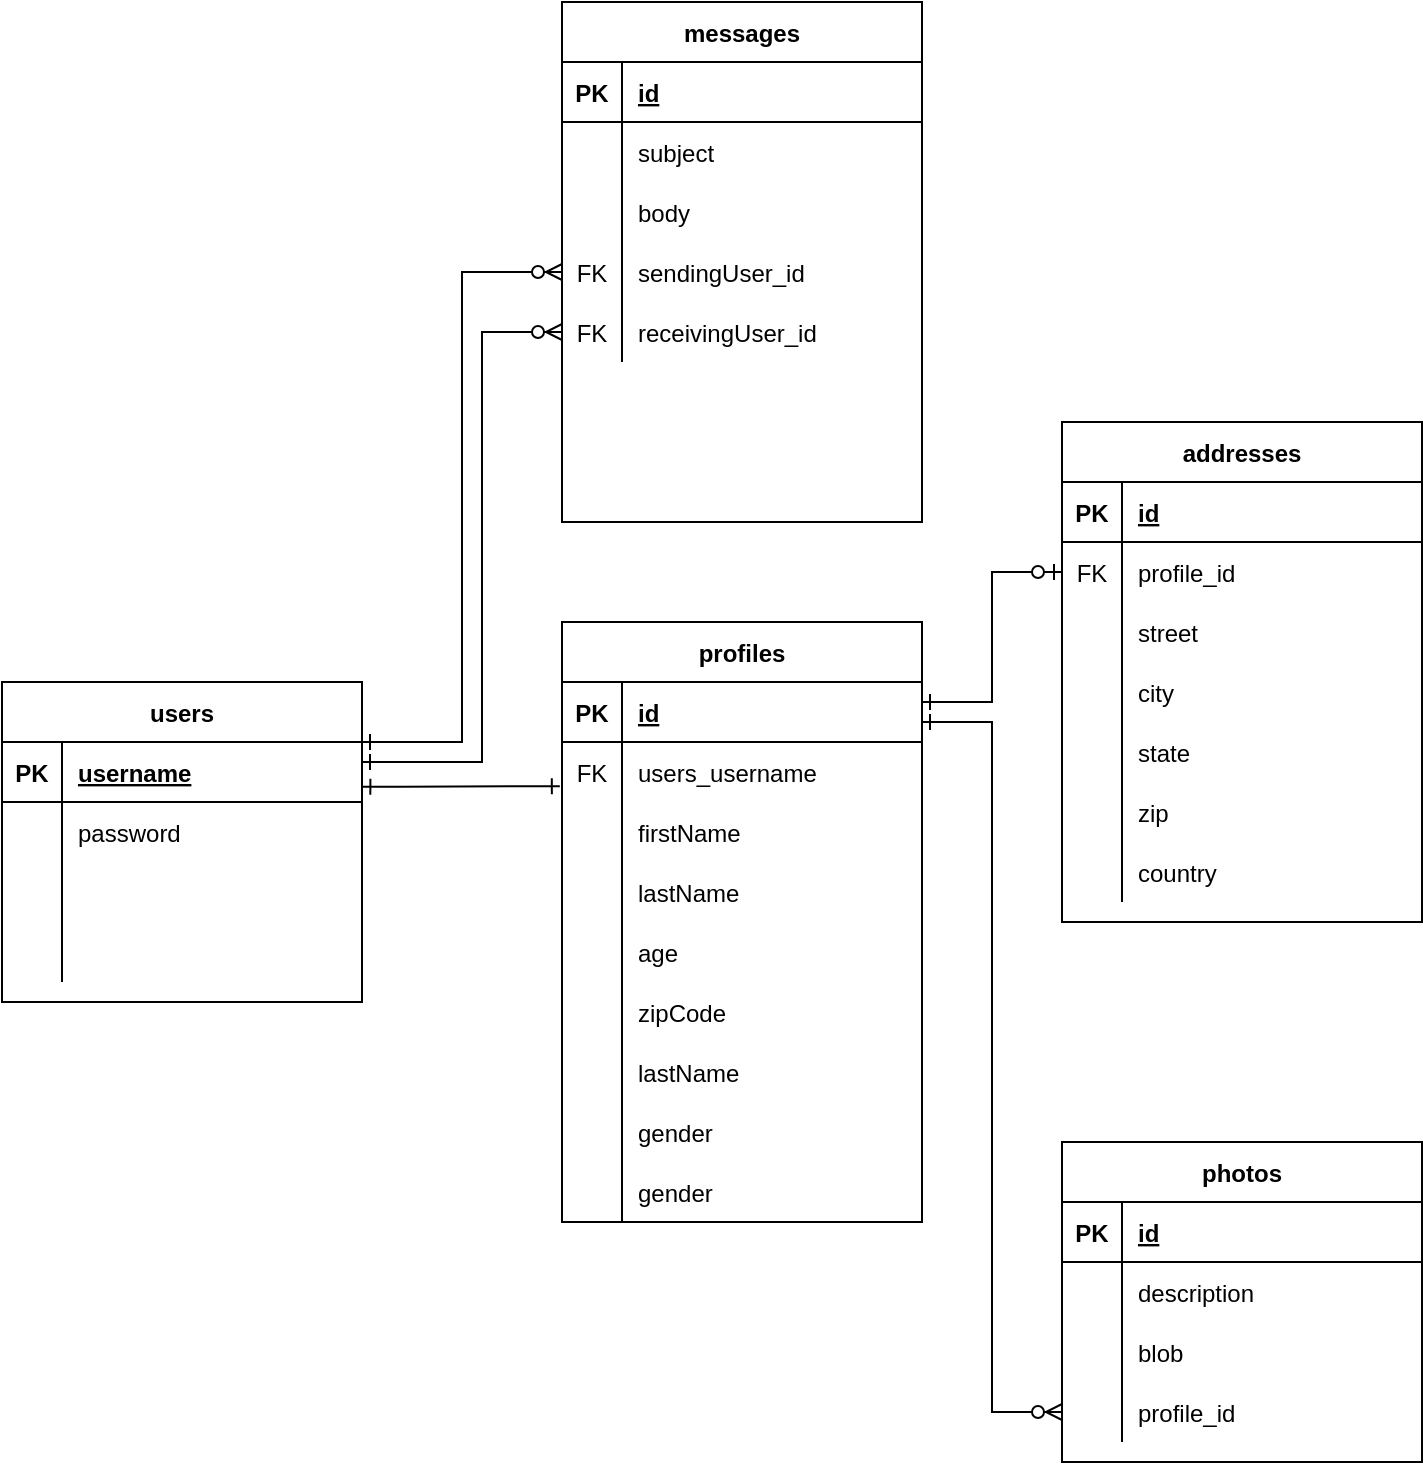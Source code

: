 <mxfile version="14.2.4" type="github"><diagram id="PAOuNJBse6k72HpRpejP" name="Page-1"><mxGraphModel dx="865" dy="457" grid="1" gridSize="10" guides="1" tooltips="1" connect="1" arrows="1" fold="1" page="1" pageScale="1" pageWidth="850" pageHeight="1100" math="0" shadow="0"><root><mxCell id="0"/><mxCell id="1" parent="0"/><mxCell id="RuIqJ54dBwlTN446MQ1v-1" value="users" style="shape=table;startSize=30;container=1;collapsible=1;childLayout=tableLayout;fixedRows=1;rowLines=0;fontStyle=1;align=center;resizeLast=1;" vertex="1" parent="1"><mxGeometry x="40" y="360" width="180" height="160" as="geometry"/></mxCell><mxCell id="RuIqJ54dBwlTN446MQ1v-2" value="" style="shape=partialRectangle;collapsible=0;dropTarget=0;pointerEvents=0;fillColor=none;top=0;left=0;bottom=1;right=0;points=[[0,0.5],[1,0.5]];portConstraint=eastwest;" vertex="1" parent="RuIqJ54dBwlTN446MQ1v-1"><mxGeometry y="30" width="180" height="30" as="geometry"/></mxCell><mxCell id="RuIqJ54dBwlTN446MQ1v-3" value="PK" style="shape=partialRectangle;connectable=0;fillColor=none;top=0;left=0;bottom=0;right=0;fontStyle=1;overflow=hidden;" vertex="1" parent="RuIqJ54dBwlTN446MQ1v-2"><mxGeometry width="30" height="30" as="geometry"/></mxCell><mxCell id="RuIqJ54dBwlTN446MQ1v-4" value="username" style="shape=partialRectangle;connectable=0;fillColor=none;top=0;left=0;bottom=0;right=0;align=left;spacingLeft=6;fontStyle=5;overflow=hidden;" vertex="1" parent="RuIqJ54dBwlTN446MQ1v-2"><mxGeometry x="30" width="150" height="30" as="geometry"/></mxCell><mxCell id="RuIqJ54dBwlTN446MQ1v-5" value="" style="shape=partialRectangle;collapsible=0;dropTarget=0;pointerEvents=0;fillColor=none;top=0;left=0;bottom=0;right=0;points=[[0,0.5],[1,0.5]];portConstraint=eastwest;" vertex="1" parent="RuIqJ54dBwlTN446MQ1v-1"><mxGeometry y="60" width="180" height="30" as="geometry"/></mxCell><mxCell id="RuIqJ54dBwlTN446MQ1v-6" value="" style="shape=partialRectangle;connectable=0;fillColor=none;top=0;left=0;bottom=0;right=0;editable=1;overflow=hidden;" vertex="1" parent="RuIqJ54dBwlTN446MQ1v-5"><mxGeometry width="30" height="30" as="geometry"/></mxCell><mxCell id="RuIqJ54dBwlTN446MQ1v-7" value="password" style="shape=partialRectangle;connectable=0;fillColor=none;top=0;left=0;bottom=0;right=0;align=left;spacingLeft=6;overflow=hidden;" vertex="1" parent="RuIqJ54dBwlTN446MQ1v-5"><mxGeometry x="30" width="150" height="30" as="geometry"/></mxCell><mxCell id="RuIqJ54dBwlTN446MQ1v-8" value="" style="shape=partialRectangle;collapsible=0;dropTarget=0;pointerEvents=0;fillColor=none;top=0;left=0;bottom=0;right=0;points=[[0,0.5],[1,0.5]];portConstraint=eastwest;" vertex="1" parent="RuIqJ54dBwlTN446MQ1v-1"><mxGeometry y="90" width="180" height="30" as="geometry"/></mxCell><mxCell id="RuIqJ54dBwlTN446MQ1v-9" value="" style="shape=partialRectangle;connectable=0;fillColor=none;top=0;left=0;bottom=0;right=0;editable=1;overflow=hidden;" vertex="1" parent="RuIqJ54dBwlTN446MQ1v-8"><mxGeometry width="30" height="30" as="geometry"/></mxCell><mxCell id="RuIqJ54dBwlTN446MQ1v-10" value="" style="shape=partialRectangle;connectable=0;fillColor=none;top=0;left=0;bottom=0;right=0;align=left;spacingLeft=6;overflow=hidden;" vertex="1" parent="RuIqJ54dBwlTN446MQ1v-8"><mxGeometry x="30" width="150" height="30" as="geometry"/></mxCell><mxCell id="RuIqJ54dBwlTN446MQ1v-11" value="" style="shape=partialRectangle;collapsible=0;dropTarget=0;pointerEvents=0;fillColor=none;top=0;left=0;bottom=0;right=0;points=[[0,0.5],[1,0.5]];portConstraint=eastwest;" vertex="1" parent="RuIqJ54dBwlTN446MQ1v-1"><mxGeometry y="120" width="180" height="30" as="geometry"/></mxCell><mxCell id="RuIqJ54dBwlTN446MQ1v-12" value="" style="shape=partialRectangle;connectable=0;fillColor=none;top=0;left=0;bottom=0;right=0;editable=1;overflow=hidden;" vertex="1" parent="RuIqJ54dBwlTN446MQ1v-11"><mxGeometry width="30" height="30" as="geometry"/></mxCell><mxCell id="RuIqJ54dBwlTN446MQ1v-13" value="" style="shape=partialRectangle;connectable=0;fillColor=none;top=0;left=0;bottom=0;right=0;align=left;spacingLeft=6;overflow=hidden;" vertex="1" parent="RuIqJ54dBwlTN446MQ1v-11"><mxGeometry x="30" width="150" height="30" as="geometry"/></mxCell><mxCell id="RuIqJ54dBwlTN446MQ1v-93" style="edgeStyle=orthogonalEdgeStyle;rounded=0;orthogonalLoop=1;jettySize=auto;html=1;startArrow=ERzeroToMany;startFill=1;endArrow=ERone;endFill=0;exitX=0;exitY=0.5;exitDx=0;exitDy=0;" edge="1" parent="1" source="RuIqJ54dBwlTN446MQ1v-24" target="RuIqJ54dBwlTN446MQ1v-2"><mxGeometry relative="1" as="geometry"><Array as="points"><mxPoint x="270" y="155"/><mxPoint x="270" y="390"/></Array></mxGeometry></mxCell><mxCell id="RuIqJ54dBwlTN446MQ1v-14" value="messages" style="shape=table;startSize=30;container=1;collapsible=1;childLayout=tableLayout;fixedRows=1;rowLines=0;fontStyle=1;align=center;resizeLast=1;" vertex="1" parent="1"><mxGeometry x="320" y="20" width="180" height="260" as="geometry"/></mxCell><mxCell id="RuIqJ54dBwlTN446MQ1v-15" value="" style="shape=partialRectangle;collapsible=0;dropTarget=0;pointerEvents=0;fillColor=none;top=0;left=0;bottom=1;right=0;points=[[0,0.5],[1,0.5]];portConstraint=eastwest;" vertex="1" parent="RuIqJ54dBwlTN446MQ1v-14"><mxGeometry y="30" width="180" height="30" as="geometry"/></mxCell><mxCell id="RuIqJ54dBwlTN446MQ1v-16" value="PK" style="shape=partialRectangle;connectable=0;fillColor=none;top=0;left=0;bottom=0;right=0;fontStyle=1;overflow=hidden;" vertex="1" parent="RuIqJ54dBwlTN446MQ1v-15"><mxGeometry width="30" height="30" as="geometry"/></mxCell><mxCell id="RuIqJ54dBwlTN446MQ1v-17" value="id" style="shape=partialRectangle;connectable=0;fillColor=none;top=0;left=0;bottom=0;right=0;align=left;spacingLeft=6;fontStyle=5;overflow=hidden;" vertex="1" parent="RuIqJ54dBwlTN446MQ1v-15"><mxGeometry x="30" width="150" height="30" as="geometry"/></mxCell><mxCell id="RuIqJ54dBwlTN446MQ1v-18" value="" style="shape=partialRectangle;collapsible=0;dropTarget=0;pointerEvents=0;fillColor=none;top=0;left=0;bottom=0;right=0;points=[[0,0.5],[1,0.5]];portConstraint=eastwest;" vertex="1" parent="RuIqJ54dBwlTN446MQ1v-14"><mxGeometry y="60" width="180" height="30" as="geometry"/></mxCell><mxCell id="RuIqJ54dBwlTN446MQ1v-19" value="" style="shape=partialRectangle;connectable=0;fillColor=none;top=0;left=0;bottom=0;right=0;editable=1;overflow=hidden;" vertex="1" parent="RuIqJ54dBwlTN446MQ1v-18"><mxGeometry width="30" height="30" as="geometry"/></mxCell><mxCell id="RuIqJ54dBwlTN446MQ1v-20" value="subject" style="shape=partialRectangle;connectable=0;fillColor=none;top=0;left=0;bottom=0;right=0;align=left;spacingLeft=6;overflow=hidden;" vertex="1" parent="RuIqJ54dBwlTN446MQ1v-18"><mxGeometry x="30" width="150" height="30" as="geometry"/></mxCell><mxCell id="RuIqJ54dBwlTN446MQ1v-21" value="" style="shape=partialRectangle;collapsible=0;dropTarget=0;pointerEvents=0;fillColor=none;top=0;left=0;bottom=0;right=0;points=[[0,0.5],[1,0.5]];portConstraint=eastwest;" vertex="1" parent="RuIqJ54dBwlTN446MQ1v-14"><mxGeometry y="90" width="180" height="30" as="geometry"/></mxCell><mxCell id="RuIqJ54dBwlTN446MQ1v-22" value="" style="shape=partialRectangle;connectable=0;fillColor=none;top=0;left=0;bottom=0;right=0;editable=1;overflow=hidden;" vertex="1" parent="RuIqJ54dBwlTN446MQ1v-21"><mxGeometry width="30" height="30" as="geometry"/></mxCell><mxCell id="RuIqJ54dBwlTN446MQ1v-23" value="body" style="shape=partialRectangle;connectable=0;fillColor=none;top=0;left=0;bottom=0;right=0;align=left;spacingLeft=6;overflow=hidden;" vertex="1" parent="RuIqJ54dBwlTN446MQ1v-21"><mxGeometry x="30" width="150" height="30" as="geometry"/></mxCell><mxCell id="RuIqJ54dBwlTN446MQ1v-24" value="" style="shape=partialRectangle;collapsible=0;dropTarget=0;pointerEvents=0;fillColor=none;top=0;left=0;bottom=0;right=0;points=[[0,0.5],[1,0.5]];portConstraint=eastwest;" vertex="1" parent="RuIqJ54dBwlTN446MQ1v-14"><mxGeometry y="120" width="180" height="30" as="geometry"/></mxCell><mxCell id="RuIqJ54dBwlTN446MQ1v-25" value="FK" style="shape=partialRectangle;connectable=0;fillColor=none;top=0;left=0;bottom=0;right=0;editable=1;overflow=hidden;" vertex="1" parent="RuIqJ54dBwlTN446MQ1v-24"><mxGeometry width="30" height="30" as="geometry"/></mxCell><mxCell id="RuIqJ54dBwlTN446MQ1v-26" value="sendingUser_id" style="shape=partialRectangle;connectable=0;fillColor=none;top=0;left=0;bottom=0;right=0;align=left;spacingLeft=6;overflow=hidden;" vertex="1" parent="RuIqJ54dBwlTN446MQ1v-24"><mxGeometry x="30" width="150" height="30" as="geometry"/></mxCell><mxCell id="RuIqJ54dBwlTN446MQ1v-94" value="" style="shape=partialRectangle;collapsible=0;dropTarget=0;pointerEvents=0;fillColor=none;top=0;left=0;bottom=0;right=0;points=[[0,0.5],[1,0.5]];portConstraint=eastwest;" vertex="1" parent="RuIqJ54dBwlTN446MQ1v-14"><mxGeometry y="150" width="180" height="30" as="geometry"/></mxCell><mxCell id="RuIqJ54dBwlTN446MQ1v-95" value="FK" style="shape=partialRectangle;connectable=0;fillColor=none;top=0;left=0;bottom=0;right=0;editable=1;overflow=hidden;" vertex="1" parent="RuIqJ54dBwlTN446MQ1v-94"><mxGeometry width="30" height="30" as="geometry"/></mxCell><mxCell id="RuIqJ54dBwlTN446MQ1v-96" value="receivingUser_id" style="shape=partialRectangle;connectable=0;fillColor=none;top=0;left=0;bottom=0;right=0;align=left;spacingLeft=6;overflow=hidden;" vertex="1" parent="RuIqJ54dBwlTN446MQ1v-94"><mxGeometry x="30" width="150" height="30" as="geometry"/></mxCell><mxCell id="RuIqJ54dBwlTN446MQ1v-27" value="profiles" style="shape=table;startSize=30;container=1;collapsible=1;childLayout=tableLayout;fixedRows=1;rowLines=0;fontStyle=1;align=center;resizeLast=1;" vertex="1" parent="1"><mxGeometry x="320" y="330" width="180" height="300" as="geometry"/></mxCell><mxCell id="RuIqJ54dBwlTN446MQ1v-28" value="" style="shape=partialRectangle;collapsible=0;dropTarget=0;pointerEvents=0;fillColor=none;top=0;left=0;bottom=1;right=0;points=[[0,0.5],[1,0.5]];portConstraint=eastwest;" vertex="1" parent="RuIqJ54dBwlTN446MQ1v-27"><mxGeometry y="30" width="180" height="30" as="geometry"/></mxCell><mxCell id="RuIqJ54dBwlTN446MQ1v-29" value="PK" style="shape=partialRectangle;connectable=0;fillColor=none;top=0;left=0;bottom=0;right=0;fontStyle=1;overflow=hidden;" vertex="1" parent="RuIqJ54dBwlTN446MQ1v-28"><mxGeometry width="30" height="30" as="geometry"/></mxCell><mxCell id="RuIqJ54dBwlTN446MQ1v-30" value="id" style="shape=partialRectangle;connectable=0;fillColor=none;top=0;left=0;bottom=0;right=0;align=left;spacingLeft=6;fontStyle=5;overflow=hidden;" vertex="1" parent="RuIqJ54dBwlTN446MQ1v-28"><mxGeometry x="30" width="150" height="30" as="geometry"/></mxCell><mxCell id="RuIqJ54dBwlTN446MQ1v-31" value="" style="shape=partialRectangle;collapsible=0;dropTarget=0;pointerEvents=0;fillColor=none;top=0;left=0;bottom=0;right=0;points=[[0,0.5],[1,0.5]];portConstraint=eastwest;" vertex="1" parent="RuIqJ54dBwlTN446MQ1v-27"><mxGeometry y="60" width="180" height="30" as="geometry"/></mxCell><mxCell id="RuIqJ54dBwlTN446MQ1v-32" value="FK" style="shape=partialRectangle;connectable=0;fillColor=none;top=0;left=0;bottom=0;right=0;editable=1;overflow=hidden;" vertex="1" parent="RuIqJ54dBwlTN446MQ1v-31"><mxGeometry width="30" height="30" as="geometry"/></mxCell><mxCell id="RuIqJ54dBwlTN446MQ1v-33" value="users_username" style="shape=partialRectangle;connectable=0;fillColor=none;top=0;left=0;bottom=0;right=0;align=left;spacingLeft=6;overflow=hidden;" vertex="1" parent="RuIqJ54dBwlTN446MQ1v-31"><mxGeometry x="30" width="150" height="30" as="geometry"/></mxCell><mxCell id="RuIqJ54dBwlTN446MQ1v-34" value="" style="shape=partialRectangle;collapsible=0;dropTarget=0;pointerEvents=0;fillColor=none;top=0;left=0;bottom=0;right=0;points=[[0,0.5],[1,0.5]];portConstraint=eastwest;" vertex="1" parent="RuIqJ54dBwlTN446MQ1v-27"><mxGeometry y="90" width="180" height="30" as="geometry"/></mxCell><mxCell id="RuIqJ54dBwlTN446MQ1v-35" value="" style="shape=partialRectangle;connectable=0;fillColor=none;top=0;left=0;bottom=0;right=0;editable=1;overflow=hidden;" vertex="1" parent="RuIqJ54dBwlTN446MQ1v-34"><mxGeometry width="30" height="30" as="geometry"/></mxCell><mxCell id="RuIqJ54dBwlTN446MQ1v-36" value="firstName" style="shape=partialRectangle;connectable=0;fillColor=none;top=0;left=0;bottom=0;right=0;align=left;spacingLeft=6;overflow=hidden;" vertex="1" parent="RuIqJ54dBwlTN446MQ1v-34"><mxGeometry x="30" width="150" height="30" as="geometry"/></mxCell><mxCell id="RuIqJ54dBwlTN446MQ1v-37" value="" style="shape=partialRectangle;collapsible=0;dropTarget=0;pointerEvents=0;fillColor=none;top=0;left=0;bottom=0;right=0;points=[[0,0.5],[1,0.5]];portConstraint=eastwest;" vertex="1" parent="RuIqJ54dBwlTN446MQ1v-27"><mxGeometry y="120" width="180" height="30" as="geometry"/></mxCell><mxCell id="RuIqJ54dBwlTN446MQ1v-38" value="" style="shape=partialRectangle;connectable=0;fillColor=none;top=0;left=0;bottom=0;right=0;editable=1;overflow=hidden;" vertex="1" parent="RuIqJ54dBwlTN446MQ1v-37"><mxGeometry width="30" height="30" as="geometry"/></mxCell><mxCell id="RuIqJ54dBwlTN446MQ1v-39" value="lastName" style="shape=partialRectangle;connectable=0;fillColor=none;top=0;left=0;bottom=0;right=0;align=left;spacingLeft=6;overflow=hidden;" vertex="1" parent="RuIqJ54dBwlTN446MQ1v-37"><mxGeometry x="30" width="150" height="30" as="geometry"/></mxCell><mxCell id="RuIqJ54dBwlTN446MQ1v-56" value="" style="shape=partialRectangle;collapsible=0;dropTarget=0;pointerEvents=0;fillColor=none;top=0;left=0;bottom=0;right=0;points=[[0,0.5],[1,0.5]];portConstraint=eastwest;" vertex="1" parent="RuIqJ54dBwlTN446MQ1v-27"><mxGeometry y="150" width="180" height="30" as="geometry"/></mxCell><mxCell id="RuIqJ54dBwlTN446MQ1v-57" value="" style="shape=partialRectangle;connectable=0;fillColor=none;top=0;left=0;bottom=0;right=0;editable=1;overflow=hidden;" vertex="1" parent="RuIqJ54dBwlTN446MQ1v-56"><mxGeometry width="30" height="30" as="geometry"/></mxCell><mxCell id="RuIqJ54dBwlTN446MQ1v-58" value="age" style="shape=partialRectangle;connectable=0;fillColor=none;top=0;left=0;bottom=0;right=0;align=left;spacingLeft=6;overflow=hidden;" vertex="1" parent="RuIqJ54dBwlTN446MQ1v-56"><mxGeometry x="30" width="150" height="30" as="geometry"/></mxCell><mxCell id="RuIqJ54dBwlTN446MQ1v-59" value="" style="shape=partialRectangle;collapsible=0;dropTarget=0;pointerEvents=0;fillColor=none;top=0;left=0;bottom=0;right=0;points=[[0,0.5],[1,0.5]];portConstraint=eastwest;" vertex="1" parent="RuIqJ54dBwlTN446MQ1v-27"><mxGeometry y="180" width="180" height="30" as="geometry"/></mxCell><mxCell id="RuIqJ54dBwlTN446MQ1v-60" value="" style="shape=partialRectangle;connectable=0;fillColor=none;top=0;left=0;bottom=0;right=0;editable=1;overflow=hidden;" vertex="1" parent="RuIqJ54dBwlTN446MQ1v-59"><mxGeometry width="30" height="30" as="geometry"/></mxCell><mxCell id="RuIqJ54dBwlTN446MQ1v-61" value="zipCode" style="shape=partialRectangle;connectable=0;fillColor=none;top=0;left=0;bottom=0;right=0;align=left;spacingLeft=6;overflow=hidden;" vertex="1" parent="RuIqJ54dBwlTN446MQ1v-59"><mxGeometry x="30" width="150" height="30" as="geometry"/></mxCell><mxCell id="RuIqJ54dBwlTN446MQ1v-62" value="" style="shape=partialRectangle;collapsible=0;dropTarget=0;pointerEvents=0;fillColor=none;top=0;left=0;bottom=0;right=0;points=[[0,0.5],[1,0.5]];portConstraint=eastwest;" vertex="1" parent="RuIqJ54dBwlTN446MQ1v-27"><mxGeometry y="210" width="180" height="30" as="geometry"/></mxCell><mxCell id="RuIqJ54dBwlTN446MQ1v-63" value="" style="shape=partialRectangle;connectable=0;fillColor=none;top=0;left=0;bottom=0;right=0;editable=1;overflow=hidden;" vertex="1" parent="RuIqJ54dBwlTN446MQ1v-62"><mxGeometry width="30" height="30" as="geometry"/></mxCell><mxCell id="RuIqJ54dBwlTN446MQ1v-64" value="lastName" style="shape=partialRectangle;connectable=0;fillColor=none;top=0;left=0;bottom=0;right=0;align=left;spacingLeft=6;overflow=hidden;" vertex="1" parent="RuIqJ54dBwlTN446MQ1v-62"><mxGeometry x="30" width="150" height="30" as="geometry"/></mxCell><mxCell id="RuIqJ54dBwlTN446MQ1v-98" value="" style="shape=partialRectangle;collapsible=0;dropTarget=0;pointerEvents=0;fillColor=none;top=0;left=0;bottom=0;right=0;points=[[0,0.5],[1,0.5]];portConstraint=eastwest;" vertex="1" parent="RuIqJ54dBwlTN446MQ1v-27"><mxGeometry y="240" width="180" height="30" as="geometry"/></mxCell><mxCell id="RuIqJ54dBwlTN446MQ1v-99" value="" style="shape=partialRectangle;connectable=0;fillColor=none;top=0;left=0;bottom=0;right=0;editable=1;overflow=hidden;" vertex="1" parent="RuIqJ54dBwlTN446MQ1v-98"><mxGeometry width="30" height="30" as="geometry"/></mxCell><mxCell id="RuIqJ54dBwlTN446MQ1v-100" value="gender" style="shape=partialRectangle;connectable=0;fillColor=none;top=0;left=0;bottom=0;right=0;align=left;spacingLeft=6;overflow=hidden;" vertex="1" parent="RuIqJ54dBwlTN446MQ1v-98"><mxGeometry x="30" width="150" height="30" as="geometry"/></mxCell><mxCell id="RuIqJ54dBwlTN446MQ1v-101" value="" style="shape=partialRectangle;collapsible=0;dropTarget=0;pointerEvents=0;fillColor=none;top=0;left=0;bottom=0;right=0;points=[[0,0.5],[1,0.5]];portConstraint=eastwest;" vertex="1" parent="RuIqJ54dBwlTN446MQ1v-27"><mxGeometry y="270" width="180" height="30" as="geometry"/></mxCell><mxCell id="RuIqJ54dBwlTN446MQ1v-102" value="" style="shape=partialRectangle;connectable=0;fillColor=none;top=0;left=0;bottom=0;right=0;editable=1;overflow=hidden;" vertex="1" parent="RuIqJ54dBwlTN446MQ1v-101"><mxGeometry width="30" height="30" as="geometry"/></mxCell><mxCell id="RuIqJ54dBwlTN446MQ1v-103" value="gender" style="shape=partialRectangle;connectable=0;fillColor=none;top=0;left=0;bottom=0;right=0;align=left;spacingLeft=6;overflow=hidden;" vertex="1" parent="RuIqJ54dBwlTN446MQ1v-101"><mxGeometry x="30" width="150" height="30" as="geometry"/></mxCell><mxCell id="RuIqJ54dBwlTN446MQ1v-65" value="addresses" style="shape=table;startSize=30;container=1;collapsible=1;childLayout=tableLayout;fixedRows=1;rowLines=0;fontStyle=1;align=center;resizeLast=1;" vertex="1" parent="1"><mxGeometry x="570" y="230" width="180" height="250" as="geometry"/></mxCell><mxCell id="RuIqJ54dBwlTN446MQ1v-66" value="" style="shape=partialRectangle;collapsible=0;dropTarget=0;pointerEvents=0;fillColor=none;top=0;left=0;bottom=1;right=0;points=[[0,0.5],[1,0.5]];portConstraint=eastwest;" vertex="1" parent="RuIqJ54dBwlTN446MQ1v-65"><mxGeometry y="30" width="180" height="30" as="geometry"/></mxCell><mxCell id="RuIqJ54dBwlTN446MQ1v-67" value="PK" style="shape=partialRectangle;connectable=0;fillColor=none;top=0;left=0;bottom=0;right=0;fontStyle=1;overflow=hidden;" vertex="1" parent="RuIqJ54dBwlTN446MQ1v-66"><mxGeometry width="30" height="30" as="geometry"/></mxCell><mxCell id="RuIqJ54dBwlTN446MQ1v-68" value="id" style="shape=partialRectangle;connectable=0;fillColor=none;top=0;left=0;bottom=0;right=0;align=left;spacingLeft=6;fontStyle=5;overflow=hidden;" vertex="1" parent="RuIqJ54dBwlTN446MQ1v-66"><mxGeometry x="30" width="150" height="30" as="geometry"/></mxCell><mxCell id="RuIqJ54dBwlTN446MQ1v-84" value="" style="shape=partialRectangle;collapsible=0;dropTarget=0;pointerEvents=0;fillColor=none;top=0;left=0;bottom=0;right=0;points=[[0,0.5],[1,0.5]];portConstraint=eastwest;" vertex="1" parent="RuIqJ54dBwlTN446MQ1v-65"><mxGeometry y="60" width="180" height="30" as="geometry"/></mxCell><mxCell id="RuIqJ54dBwlTN446MQ1v-85" value="FK" style="shape=partialRectangle;connectable=0;fillColor=none;top=0;left=0;bottom=0;right=0;editable=1;overflow=hidden;" vertex="1" parent="RuIqJ54dBwlTN446MQ1v-84"><mxGeometry width="30" height="30" as="geometry"/></mxCell><mxCell id="RuIqJ54dBwlTN446MQ1v-86" value="profile_id" style="shape=partialRectangle;connectable=0;fillColor=none;top=0;left=0;bottom=0;right=0;align=left;spacingLeft=6;overflow=hidden;" vertex="1" parent="RuIqJ54dBwlTN446MQ1v-84"><mxGeometry x="30" width="150" height="30" as="geometry"/></mxCell><mxCell id="RuIqJ54dBwlTN446MQ1v-69" value="" style="shape=partialRectangle;collapsible=0;dropTarget=0;pointerEvents=0;fillColor=none;top=0;left=0;bottom=0;right=0;points=[[0,0.5],[1,0.5]];portConstraint=eastwest;" vertex="1" parent="RuIqJ54dBwlTN446MQ1v-65"><mxGeometry y="90" width="180" height="30" as="geometry"/></mxCell><mxCell id="RuIqJ54dBwlTN446MQ1v-70" value="" style="shape=partialRectangle;connectable=0;fillColor=none;top=0;left=0;bottom=0;right=0;editable=1;overflow=hidden;" vertex="1" parent="RuIqJ54dBwlTN446MQ1v-69"><mxGeometry width="30" height="30" as="geometry"/></mxCell><mxCell id="RuIqJ54dBwlTN446MQ1v-71" value="street" style="shape=partialRectangle;connectable=0;fillColor=none;top=0;left=0;bottom=0;right=0;align=left;spacingLeft=6;overflow=hidden;" vertex="1" parent="RuIqJ54dBwlTN446MQ1v-69"><mxGeometry x="30" width="150" height="30" as="geometry"/></mxCell><mxCell id="RuIqJ54dBwlTN446MQ1v-72" value="" style="shape=partialRectangle;collapsible=0;dropTarget=0;pointerEvents=0;fillColor=none;top=0;left=0;bottom=0;right=0;points=[[0,0.5],[1,0.5]];portConstraint=eastwest;" vertex="1" parent="RuIqJ54dBwlTN446MQ1v-65"><mxGeometry y="120" width="180" height="30" as="geometry"/></mxCell><mxCell id="RuIqJ54dBwlTN446MQ1v-73" value="" style="shape=partialRectangle;connectable=0;fillColor=none;top=0;left=0;bottom=0;right=0;editable=1;overflow=hidden;" vertex="1" parent="RuIqJ54dBwlTN446MQ1v-72"><mxGeometry width="30" height="30" as="geometry"/></mxCell><mxCell id="RuIqJ54dBwlTN446MQ1v-74" value="city" style="shape=partialRectangle;connectable=0;fillColor=none;top=0;left=0;bottom=0;right=0;align=left;spacingLeft=6;overflow=hidden;" vertex="1" parent="RuIqJ54dBwlTN446MQ1v-72"><mxGeometry x="30" width="150" height="30" as="geometry"/></mxCell><mxCell id="RuIqJ54dBwlTN446MQ1v-75" value="" style="shape=partialRectangle;collapsible=0;dropTarget=0;pointerEvents=0;fillColor=none;top=0;left=0;bottom=0;right=0;points=[[0,0.5],[1,0.5]];portConstraint=eastwest;" vertex="1" parent="RuIqJ54dBwlTN446MQ1v-65"><mxGeometry y="150" width="180" height="30" as="geometry"/></mxCell><mxCell id="RuIqJ54dBwlTN446MQ1v-76" value="" style="shape=partialRectangle;connectable=0;fillColor=none;top=0;left=0;bottom=0;right=0;editable=1;overflow=hidden;" vertex="1" parent="RuIqJ54dBwlTN446MQ1v-75"><mxGeometry width="30" height="30" as="geometry"/></mxCell><mxCell id="RuIqJ54dBwlTN446MQ1v-77" value="state" style="shape=partialRectangle;connectable=0;fillColor=none;top=0;left=0;bottom=0;right=0;align=left;spacingLeft=6;overflow=hidden;" vertex="1" parent="RuIqJ54dBwlTN446MQ1v-75"><mxGeometry x="30" width="150" height="30" as="geometry"/></mxCell><mxCell id="RuIqJ54dBwlTN446MQ1v-78" value="" style="shape=partialRectangle;collapsible=0;dropTarget=0;pointerEvents=0;fillColor=none;top=0;left=0;bottom=0;right=0;points=[[0,0.5],[1,0.5]];portConstraint=eastwest;" vertex="1" parent="RuIqJ54dBwlTN446MQ1v-65"><mxGeometry y="180" width="180" height="30" as="geometry"/></mxCell><mxCell id="RuIqJ54dBwlTN446MQ1v-79" value="" style="shape=partialRectangle;connectable=0;fillColor=none;top=0;left=0;bottom=0;right=0;editable=1;overflow=hidden;" vertex="1" parent="RuIqJ54dBwlTN446MQ1v-78"><mxGeometry width="30" height="30" as="geometry"/></mxCell><mxCell id="RuIqJ54dBwlTN446MQ1v-80" value="zip" style="shape=partialRectangle;connectable=0;fillColor=none;top=0;left=0;bottom=0;right=0;align=left;spacingLeft=6;overflow=hidden;" vertex="1" parent="RuIqJ54dBwlTN446MQ1v-78"><mxGeometry x="30" width="150" height="30" as="geometry"/></mxCell><mxCell id="RuIqJ54dBwlTN446MQ1v-81" value="" style="shape=partialRectangle;collapsible=0;dropTarget=0;pointerEvents=0;fillColor=none;top=0;left=0;bottom=0;right=0;points=[[0,0.5],[1,0.5]];portConstraint=eastwest;" vertex="1" parent="RuIqJ54dBwlTN446MQ1v-65"><mxGeometry y="210" width="180" height="30" as="geometry"/></mxCell><mxCell id="RuIqJ54dBwlTN446MQ1v-82" value="" style="shape=partialRectangle;connectable=0;fillColor=none;top=0;left=0;bottom=0;right=0;editable=1;overflow=hidden;" vertex="1" parent="RuIqJ54dBwlTN446MQ1v-81"><mxGeometry width="30" height="30" as="geometry"/></mxCell><mxCell id="RuIqJ54dBwlTN446MQ1v-83" value="country" style="shape=partialRectangle;connectable=0;fillColor=none;top=0;left=0;bottom=0;right=0;align=left;spacingLeft=6;overflow=hidden;" vertex="1" parent="RuIqJ54dBwlTN446MQ1v-81"><mxGeometry x="30" width="150" height="30" as="geometry"/></mxCell><mxCell id="RuIqJ54dBwlTN446MQ1v-88" style="edgeStyle=orthogonalEdgeStyle;rounded=0;orthogonalLoop=1;jettySize=auto;html=1;exitX=1.001;exitY=0.745;exitDx=0;exitDy=0;entryX=-0.006;entryY=0.736;entryDx=0;entryDy=0;startArrow=ERone;startFill=0;endArrow=ERone;endFill=0;exitPerimeter=0;entryPerimeter=0;" edge="1" parent="1" source="RuIqJ54dBwlTN446MQ1v-2" target="RuIqJ54dBwlTN446MQ1v-31"><mxGeometry relative="1" as="geometry"><Array as="points"><mxPoint x="240" y="412"/></Array></mxGeometry></mxCell><mxCell id="RuIqJ54dBwlTN446MQ1v-97" style="edgeStyle=orthogonalEdgeStyle;rounded=0;orthogonalLoop=1;jettySize=auto;html=1;startArrow=ERzeroToMany;startFill=1;endArrow=ERone;endFill=0;" edge="1" parent="1" source="RuIqJ54dBwlTN446MQ1v-94" target="RuIqJ54dBwlTN446MQ1v-2"><mxGeometry relative="1" as="geometry"><mxPoint x="370" y="-165" as="sourcePoint"/><mxPoint x="270" y="135" as="targetPoint"/><Array as="points"><mxPoint x="280" y="185"/><mxPoint x="280" y="400"/></Array></mxGeometry></mxCell><mxCell id="RuIqJ54dBwlTN446MQ1v-104" style="edgeStyle=orthogonalEdgeStyle;rounded=0;orthogonalLoop=1;jettySize=auto;html=1;startArrow=ERone;startFill=0;endArrow=ERzeroToOne;endFill=1;" edge="1" parent="1" source="RuIqJ54dBwlTN446MQ1v-28" target="RuIqJ54dBwlTN446MQ1v-84"><mxGeometry relative="1" as="geometry"><Array as="points"><mxPoint x="535" y="370"/><mxPoint x="535" y="305"/></Array></mxGeometry></mxCell><mxCell id="RuIqJ54dBwlTN446MQ1v-108" value="photos" style="shape=table;startSize=30;container=1;collapsible=1;childLayout=tableLayout;fixedRows=1;rowLines=0;fontStyle=1;align=center;resizeLast=1;" vertex="1" parent="1"><mxGeometry x="570" y="590" width="180" height="160" as="geometry"/></mxCell><mxCell id="RuIqJ54dBwlTN446MQ1v-109" value="" style="shape=partialRectangle;collapsible=0;dropTarget=0;pointerEvents=0;fillColor=none;top=0;left=0;bottom=1;right=0;points=[[0,0.5],[1,0.5]];portConstraint=eastwest;" vertex="1" parent="RuIqJ54dBwlTN446MQ1v-108"><mxGeometry y="30" width="180" height="30" as="geometry"/></mxCell><mxCell id="RuIqJ54dBwlTN446MQ1v-110" value="PK" style="shape=partialRectangle;connectable=0;fillColor=none;top=0;left=0;bottom=0;right=0;fontStyle=1;overflow=hidden;" vertex="1" parent="RuIqJ54dBwlTN446MQ1v-109"><mxGeometry width="30" height="30" as="geometry"/></mxCell><mxCell id="RuIqJ54dBwlTN446MQ1v-111" value="id" style="shape=partialRectangle;connectable=0;fillColor=none;top=0;left=0;bottom=0;right=0;align=left;spacingLeft=6;fontStyle=5;overflow=hidden;" vertex="1" parent="RuIqJ54dBwlTN446MQ1v-109"><mxGeometry x="30" width="150" height="30" as="geometry"/></mxCell><mxCell id="RuIqJ54dBwlTN446MQ1v-112" value="" style="shape=partialRectangle;collapsible=0;dropTarget=0;pointerEvents=0;fillColor=none;top=0;left=0;bottom=0;right=0;points=[[0,0.5],[1,0.5]];portConstraint=eastwest;" vertex="1" parent="RuIqJ54dBwlTN446MQ1v-108"><mxGeometry y="60" width="180" height="30" as="geometry"/></mxCell><mxCell id="RuIqJ54dBwlTN446MQ1v-113" value="" style="shape=partialRectangle;connectable=0;fillColor=none;top=0;left=0;bottom=0;right=0;editable=1;overflow=hidden;" vertex="1" parent="RuIqJ54dBwlTN446MQ1v-112"><mxGeometry width="30" height="30" as="geometry"/></mxCell><mxCell id="RuIqJ54dBwlTN446MQ1v-114" value="description" style="shape=partialRectangle;connectable=0;fillColor=none;top=0;left=0;bottom=0;right=0;align=left;spacingLeft=6;overflow=hidden;" vertex="1" parent="RuIqJ54dBwlTN446MQ1v-112"><mxGeometry x="30" width="150" height="30" as="geometry"/></mxCell><mxCell id="RuIqJ54dBwlTN446MQ1v-115" value="" style="shape=partialRectangle;collapsible=0;dropTarget=0;pointerEvents=0;fillColor=none;top=0;left=0;bottom=0;right=0;points=[[0,0.5],[1,0.5]];portConstraint=eastwest;" vertex="1" parent="RuIqJ54dBwlTN446MQ1v-108"><mxGeometry y="90" width="180" height="30" as="geometry"/></mxCell><mxCell id="RuIqJ54dBwlTN446MQ1v-116" value="" style="shape=partialRectangle;connectable=0;fillColor=none;top=0;left=0;bottom=0;right=0;editable=1;overflow=hidden;" vertex="1" parent="RuIqJ54dBwlTN446MQ1v-115"><mxGeometry width="30" height="30" as="geometry"/></mxCell><mxCell id="RuIqJ54dBwlTN446MQ1v-117" value="blob" style="shape=partialRectangle;connectable=0;fillColor=none;top=0;left=0;bottom=0;right=0;align=left;spacingLeft=6;overflow=hidden;" vertex="1" parent="RuIqJ54dBwlTN446MQ1v-115"><mxGeometry x="30" width="150" height="30" as="geometry"/></mxCell><mxCell id="RuIqJ54dBwlTN446MQ1v-124" value="" style="shape=partialRectangle;collapsible=0;dropTarget=0;pointerEvents=0;fillColor=none;top=0;left=0;bottom=0;right=0;points=[[0,0.5],[1,0.5]];portConstraint=eastwest;" vertex="1" parent="RuIqJ54dBwlTN446MQ1v-108"><mxGeometry y="120" width="180" height="30" as="geometry"/></mxCell><mxCell id="RuIqJ54dBwlTN446MQ1v-125" value="" style="shape=partialRectangle;connectable=0;fillColor=none;top=0;left=0;bottom=0;right=0;editable=1;overflow=hidden;" vertex="1" parent="RuIqJ54dBwlTN446MQ1v-124"><mxGeometry width="30" height="30" as="geometry"/></mxCell><mxCell id="RuIqJ54dBwlTN446MQ1v-126" value="profile_id" style="shape=partialRectangle;connectable=0;fillColor=none;top=0;left=0;bottom=0;right=0;align=left;spacingLeft=6;overflow=hidden;" vertex="1" parent="RuIqJ54dBwlTN446MQ1v-124"><mxGeometry x="30" width="150" height="30" as="geometry"/></mxCell><mxCell id="RuIqJ54dBwlTN446MQ1v-130" style="edgeStyle=orthogonalEdgeStyle;rounded=0;orthogonalLoop=1;jettySize=auto;html=1;startArrow=ERzeroToMany;startFill=1;endArrow=ERone;endFill=0;" edge="1" parent="1" source="RuIqJ54dBwlTN446MQ1v-124" target="RuIqJ54dBwlTN446MQ1v-28"><mxGeometry relative="1" as="geometry"><Array as="points"><mxPoint x="535" y="725"/><mxPoint x="535" y="380"/></Array></mxGeometry></mxCell></root></mxGraphModel></diagram></mxfile>